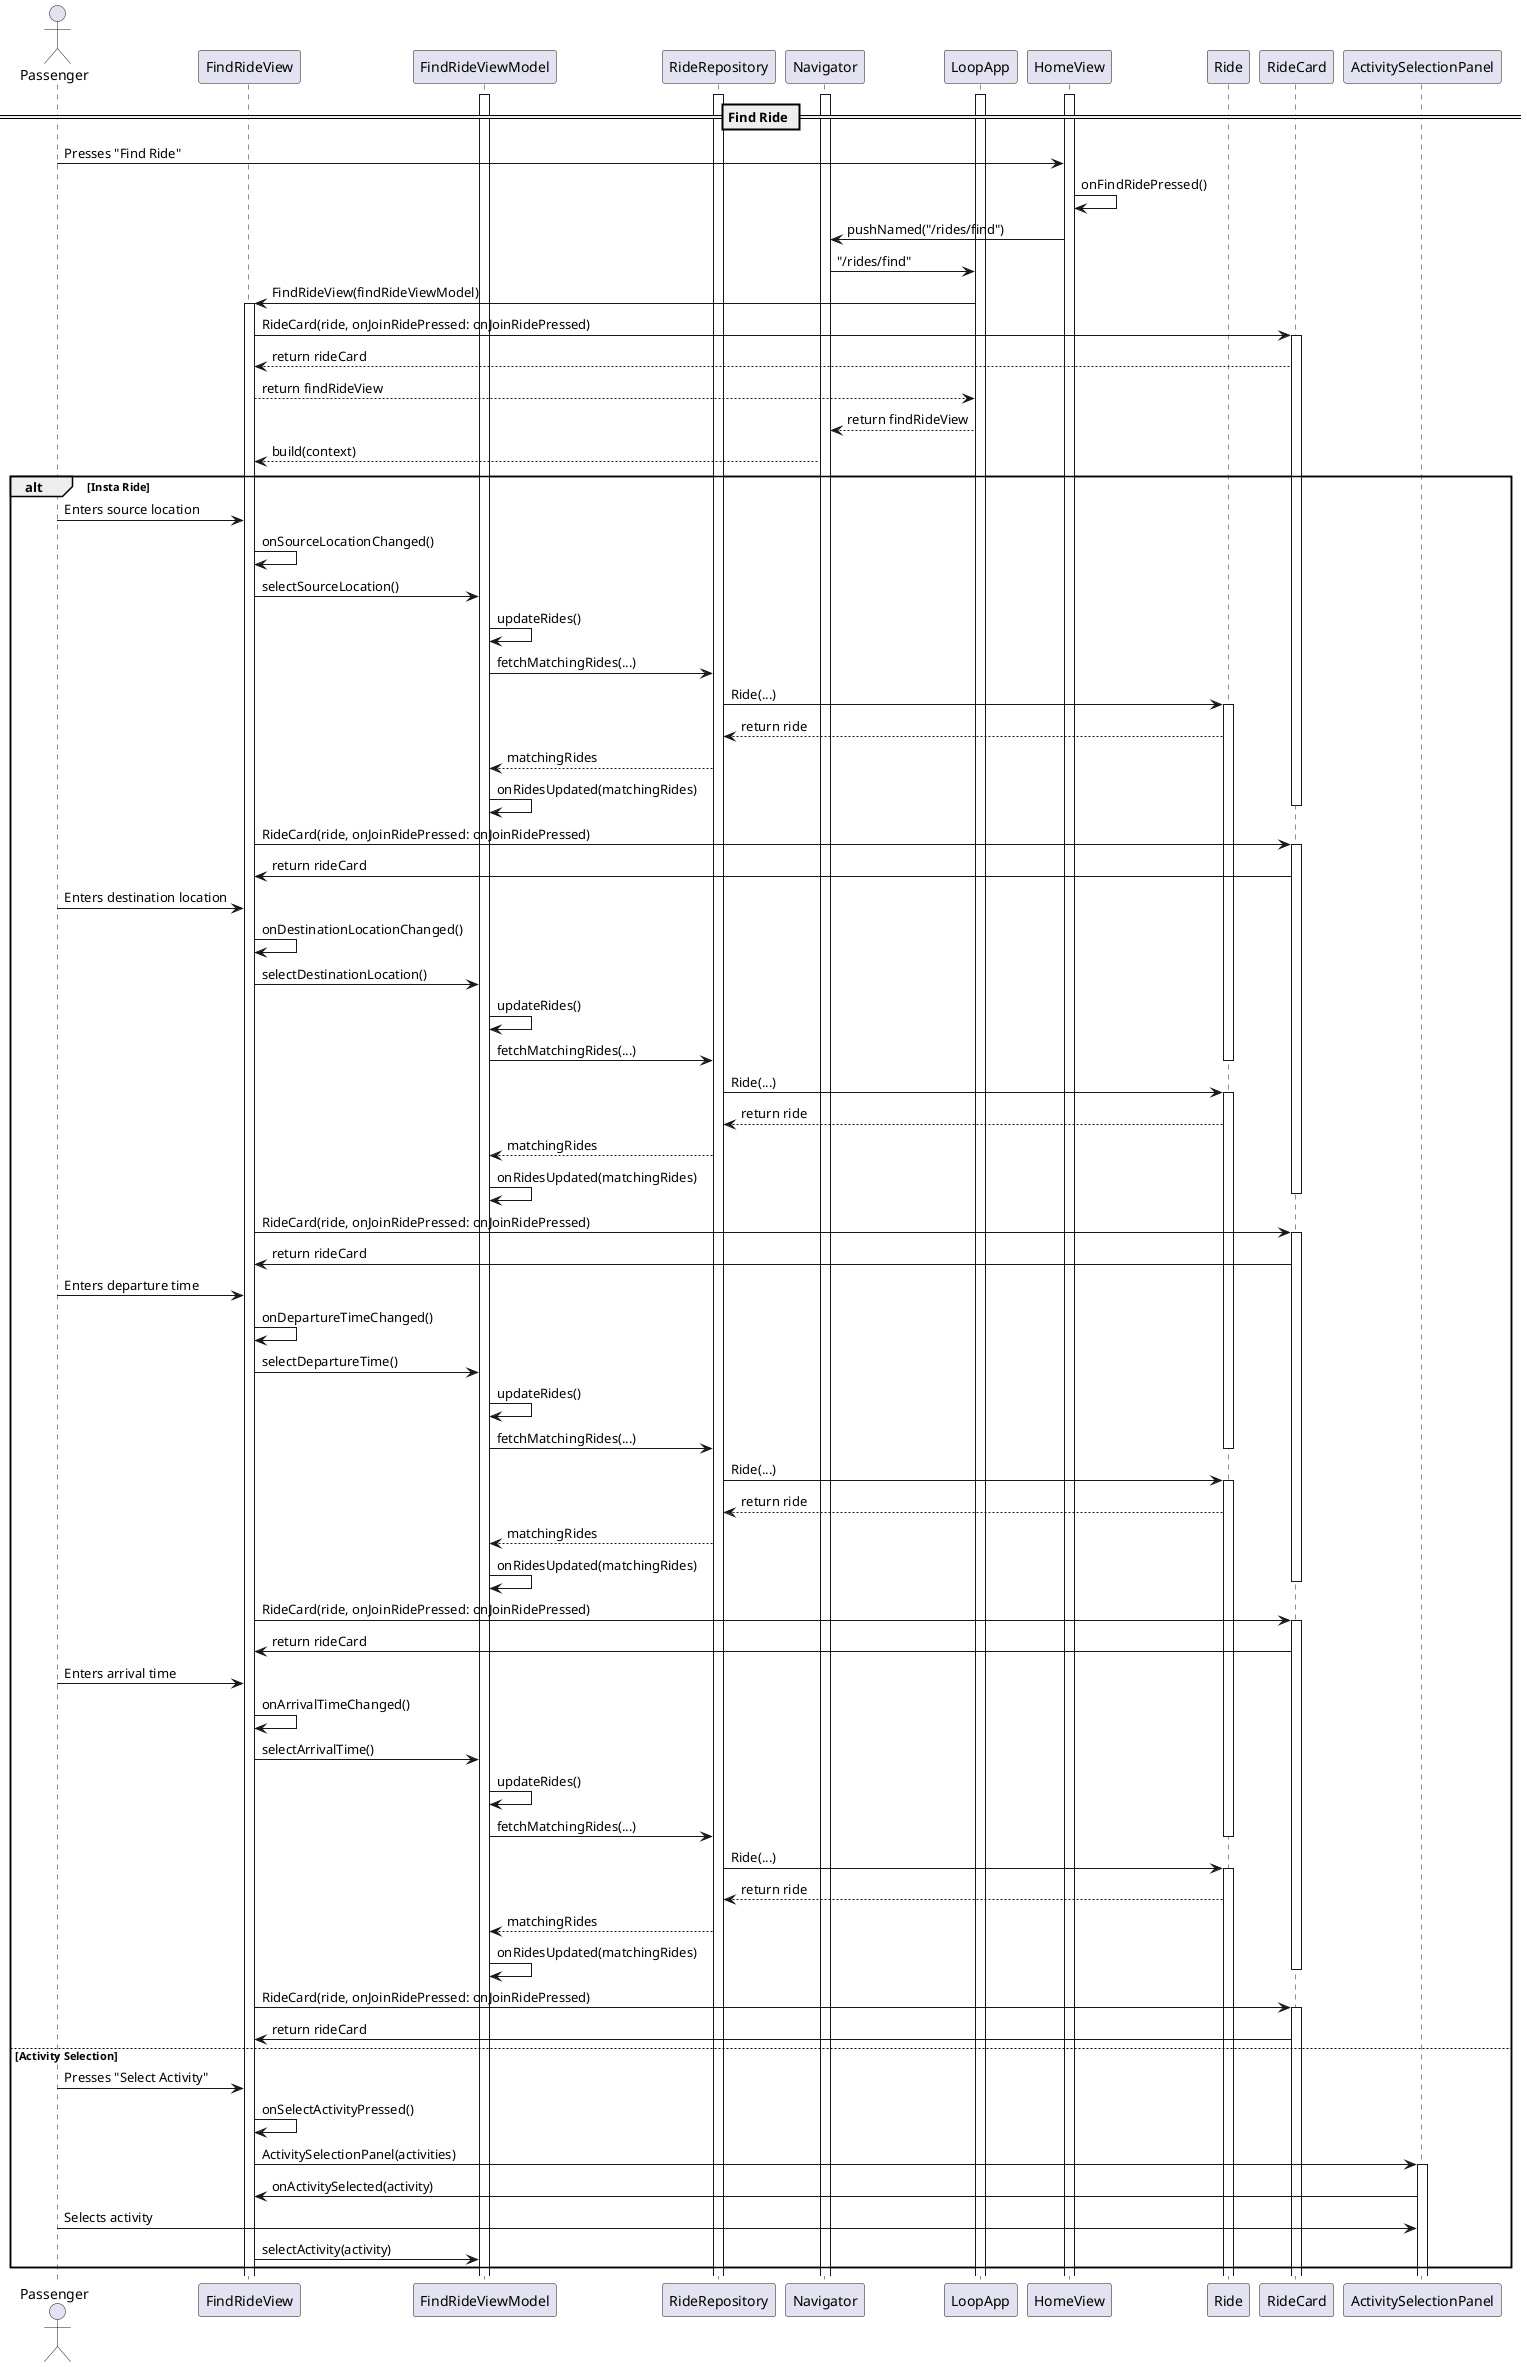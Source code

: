 @startuml

actor Passenger

participant FindRideView
participant FindRideViewModel
participant RideRepository
participant Navigator
participant LoopApp
participant HomeView
participant Ride
participant RideCard

activate LoopApp
activate FindRideViewModel
activate RideRepository
activate Navigator
activate HomeView

== Find Ride ==
Passenger -> HomeView: Presses "Find Ride"
HomeView -> HomeView: onFindRidePressed()
HomeView -> Navigator: pushNamed("/rides/find")
Navigator -> LoopApp: "/rides/find"
LoopApp -> FindRideView: FindRideView(findRideViewModel)
activate FindRideView
FindRideView -> RideCard: RideCard(ride, onJoinRidePressed: onJoinRidePressed)
activate RideCard
RideCard --> FindRideView: return rideCard
FindRideView --> LoopApp: return findRideView
LoopApp --> Navigator: return findRideView
Navigator --> FindRideView: build(context)

alt Insta Ride
Passenger -> FindRideView: Enters source location
FindRideView -> FindRideView: onSourceLocationChanged()
FindRideView -> FindRideViewModel: selectSourceLocation()
FindRideViewModel -> FindRideViewModel: updateRides()
FindRideViewModel -> RideRepository: fetchMatchingRides(...)
RideRepository -> Ride: Ride(...)
activate Ride
Ride --> RideRepository: return ride
RideRepository --> FindRideViewModel: matchingRides
FindRideViewModel -> FindRideViewModel: onRidesUpdated(matchingRides)
deactivate RideCard
FindRideView -> RideCard: RideCard(ride, onJoinRidePressed: onJoinRidePressed)
activate RideCard
RideCard -> FindRideView: return rideCard

Passenger -> FindRideView: Enters destination location
FindRideView -> FindRideView: onDestinationLocationChanged()
FindRideView -> FindRideViewModel: selectDestinationLocation()
FindRideViewModel -> FindRideViewModel: updateRides()
FindRideViewModel -> RideRepository: fetchMatchingRides(...)
deactivate Ride
RideRepository -> Ride: Ride(...)
activate Ride
Ride --> RideRepository: return ride
RideRepository --> FindRideViewModel: matchingRides
FindRideViewModel -> FindRideViewModel: onRidesUpdated(matchingRides)
deactivate RideCard
FindRideView -> RideCard: RideCard(ride, onJoinRidePressed: onJoinRidePressed)
activate RideCard
RideCard -> FindRideView: return rideCard

Passenger -> FindRideView: Enters departure time
FindRideView -> FindRideView: onDepartureTimeChanged()
FindRideView -> FindRideViewModel: selectDepartureTime()
FindRideViewModel -> FindRideViewModel: updateRides()
FindRideViewModel -> RideRepository: fetchMatchingRides(...)
deactivate Ride
RideRepository -> Ride: Ride(...)
activate Ride
Ride --> RideRepository: return ride
RideRepository --> FindRideViewModel: matchingRides
FindRideViewModel -> FindRideViewModel: onRidesUpdated(matchingRides)
deactivate RideCard
FindRideView -> RideCard: RideCard(ride, onJoinRidePressed: onJoinRidePressed)
activate RideCard
RideCard -> FindRideView: return rideCard

Passenger -> FindRideView: Enters arrival time
FindRideView -> FindRideView: onArrivalTimeChanged()
FindRideView -> FindRideViewModel: selectArrivalTime()
FindRideViewModel -> FindRideViewModel: updateRides()
FindRideViewModel -> RideRepository: fetchMatchingRides(...)
deactivate Ride
RideRepository -> Ride: Ride(...)
activate Ride
Ride --> RideRepository: return ride
RideRepository --> FindRideViewModel: matchingRides
FindRideViewModel -> FindRideViewModel: onRidesUpdated(matchingRides)
deactivate RideCard
FindRideView -> RideCard: RideCard(ride, onJoinRidePressed: onJoinRidePressed)
activate RideCard
RideCard -> FindRideView: return rideCard
else Activity Selection
Passenger -> FindRideView: Presses "Select Activity"
FindRideView -> FindRideView: onSelectActivityPressed()
FindRideView -> ActivitySelectionPanel: ActivitySelectionPanel(activities)
activate ActivitySelectionPanel
ActivitySelectionPanel -> FindRideView: onActivitySelected(activity)
Passenger -> ActivitySelectionPanel: Selects activity
FindRideView -> FindRideViewModel: selectActivity(activity)
end

@enduml

